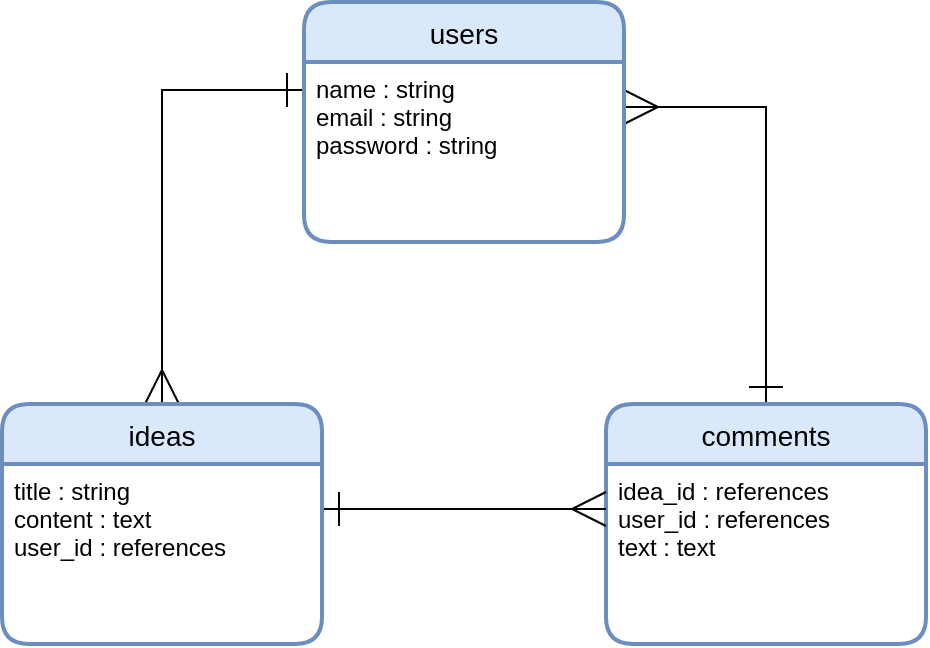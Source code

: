 <mxfile version="13.6.5">
    <diagram id="QUV_Dk3egM6rIH_AWTCZ" name="ページ1">
        <mxGraphModel dx="755" dy="635" grid="0" gridSize="13" guides="0" tooltips="1" connect="1" arrows="1" fold="1" page="1" pageScale="1" pageWidth="827" pageHeight="1169" background="#FFFFFF" math="0" shadow="0">
            <root>
                <mxCell id="0"/>
                <mxCell id="1" parent="0"/>
                <mxCell id="28" style="edgeStyle=orthogonalEdgeStyle;rounded=0;orthogonalLoop=1;jettySize=auto;html=1;exitX=0.5;exitY=0;exitDx=0;exitDy=0;entryX=1;entryY=0.25;entryDx=0;entryDy=0;endArrow=ERmany;endFill=0;strokeWidth=1;startSize=15;endSize=15;strokeColor=#000000;startArrow=ERone;startFill=0;" edge="1" parent="1" source="6" target="12">
                    <mxGeometry relative="1" as="geometry"/>
                </mxCell>
                <mxCell id="6" value="comments" style="swimlane;childLayout=stackLayout;horizontal=1;startSize=30;horizontalStack=0;rounded=1;fontSize=14;fontStyle=0;strokeWidth=2;resizeParent=0;resizeLast=1;shadow=0;dashed=0;align=center;labelBackgroundColor=none;fillColor=#dae8fc;strokeColor=#6c8ebf;fontColor=#000000;" vertex="1" parent="1">
                    <mxGeometry x="360" y="240" width="160" height="120" as="geometry"/>
                </mxCell>
                <mxCell id="7" value="idea_id : references&#10;user_id : references &#10;text : text" style="align=left;strokeColor=none;fillColor=none;spacingLeft=4;fontSize=12;verticalAlign=top;resizable=0;rotatable=0;part=1;fontColor=#000000;" vertex="1" parent="6">
                    <mxGeometry y="30" width="160" height="90" as="geometry"/>
                </mxCell>
                <mxCell id="29" style="edgeStyle=orthogonalEdgeStyle;rounded=0;orthogonalLoop=1;jettySize=auto;html=1;entryX=0.5;entryY=0;entryDx=0;entryDy=0;startSize=15;endArrow=ERmany;endFill=0;endSize=15;strokeWidth=1;strokeColor=#000000;startArrow=ERone;startFill=0;" edge="1" parent="1" source="12" target="4">
                    <mxGeometry relative="1" as="geometry">
                        <mxPoint x="179" y="181" as="sourcePoint"/>
                        <Array as="points">
                            <mxPoint x="138" y="83"/>
                        </Array>
                    </mxGeometry>
                </mxCell>
                <mxCell id="31" style="edgeStyle=orthogonalEdgeStyle;rounded=0;orthogonalLoop=1;jettySize=auto;html=1;exitX=1;exitY=0.25;exitDx=0;exitDy=0;entryX=0;entryY=0.25;entryDx=0;entryDy=0;startSize=15;endArrow=ERmany;endFill=0;endSize=15;strokeWidth=1;strokeColor=#000000;startArrow=ERone;startFill=0;" edge="1" parent="1" source="5" target="7">
                    <mxGeometry relative="1" as="geometry"/>
                </mxCell>
                <mxCell id="11" value="users" style="swimlane;childLayout=stackLayout;horizontal=1;startSize=30;horizontalStack=0;rounded=1;fontSize=14;fontStyle=0;strokeWidth=2;resizeParent=0;resizeLast=1;shadow=0;dashed=0;align=center;strokeColor=#6c8ebf;fillColor=#dae8fc;fontColor=#000000;" vertex="1" parent="1">
                    <mxGeometry x="209" y="39" width="160" height="120" as="geometry"/>
                </mxCell>
                <mxCell id="12" value="name : string&#10;email : string&#10;password : string" style="align=left;strokeColor=none;fillColor=none;spacingLeft=4;fontSize=12;verticalAlign=top;resizable=0;rotatable=0;part=1;fontColor=#000000;" vertex="1" parent="11">
                    <mxGeometry y="30" width="160" height="90" as="geometry"/>
                </mxCell>
                <mxCell id="4" value="ideas" style="swimlane;childLayout=stackLayout;horizontal=1;startSize=30;horizontalStack=0;rounded=1;fontSize=14;fontStyle=0;strokeWidth=2;resizeParent=0;resizeLast=1;shadow=0;dashed=0;align=center;fillColor=#dae8fc;strokeColor=#6c8ebf;fontColor=#000000;" vertex="1" parent="1">
                    <mxGeometry x="58" y="240" width="160" height="120" as="geometry"/>
                </mxCell>
                <mxCell id="5" value="title : string&#10;content : text &#10;user_id : references" style="align=left;strokeColor=none;fillColor=none;spacingLeft=4;fontSize=12;verticalAlign=top;resizable=0;rotatable=0;part=1;fontColor=#000000;" vertex="1" parent="4">
                    <mxGeometry y="30" width="160" height="90" as="geometry"/>
                </mxCell>
            </root>
        </mxGraphModel>
    </diagram>
</mxfile>